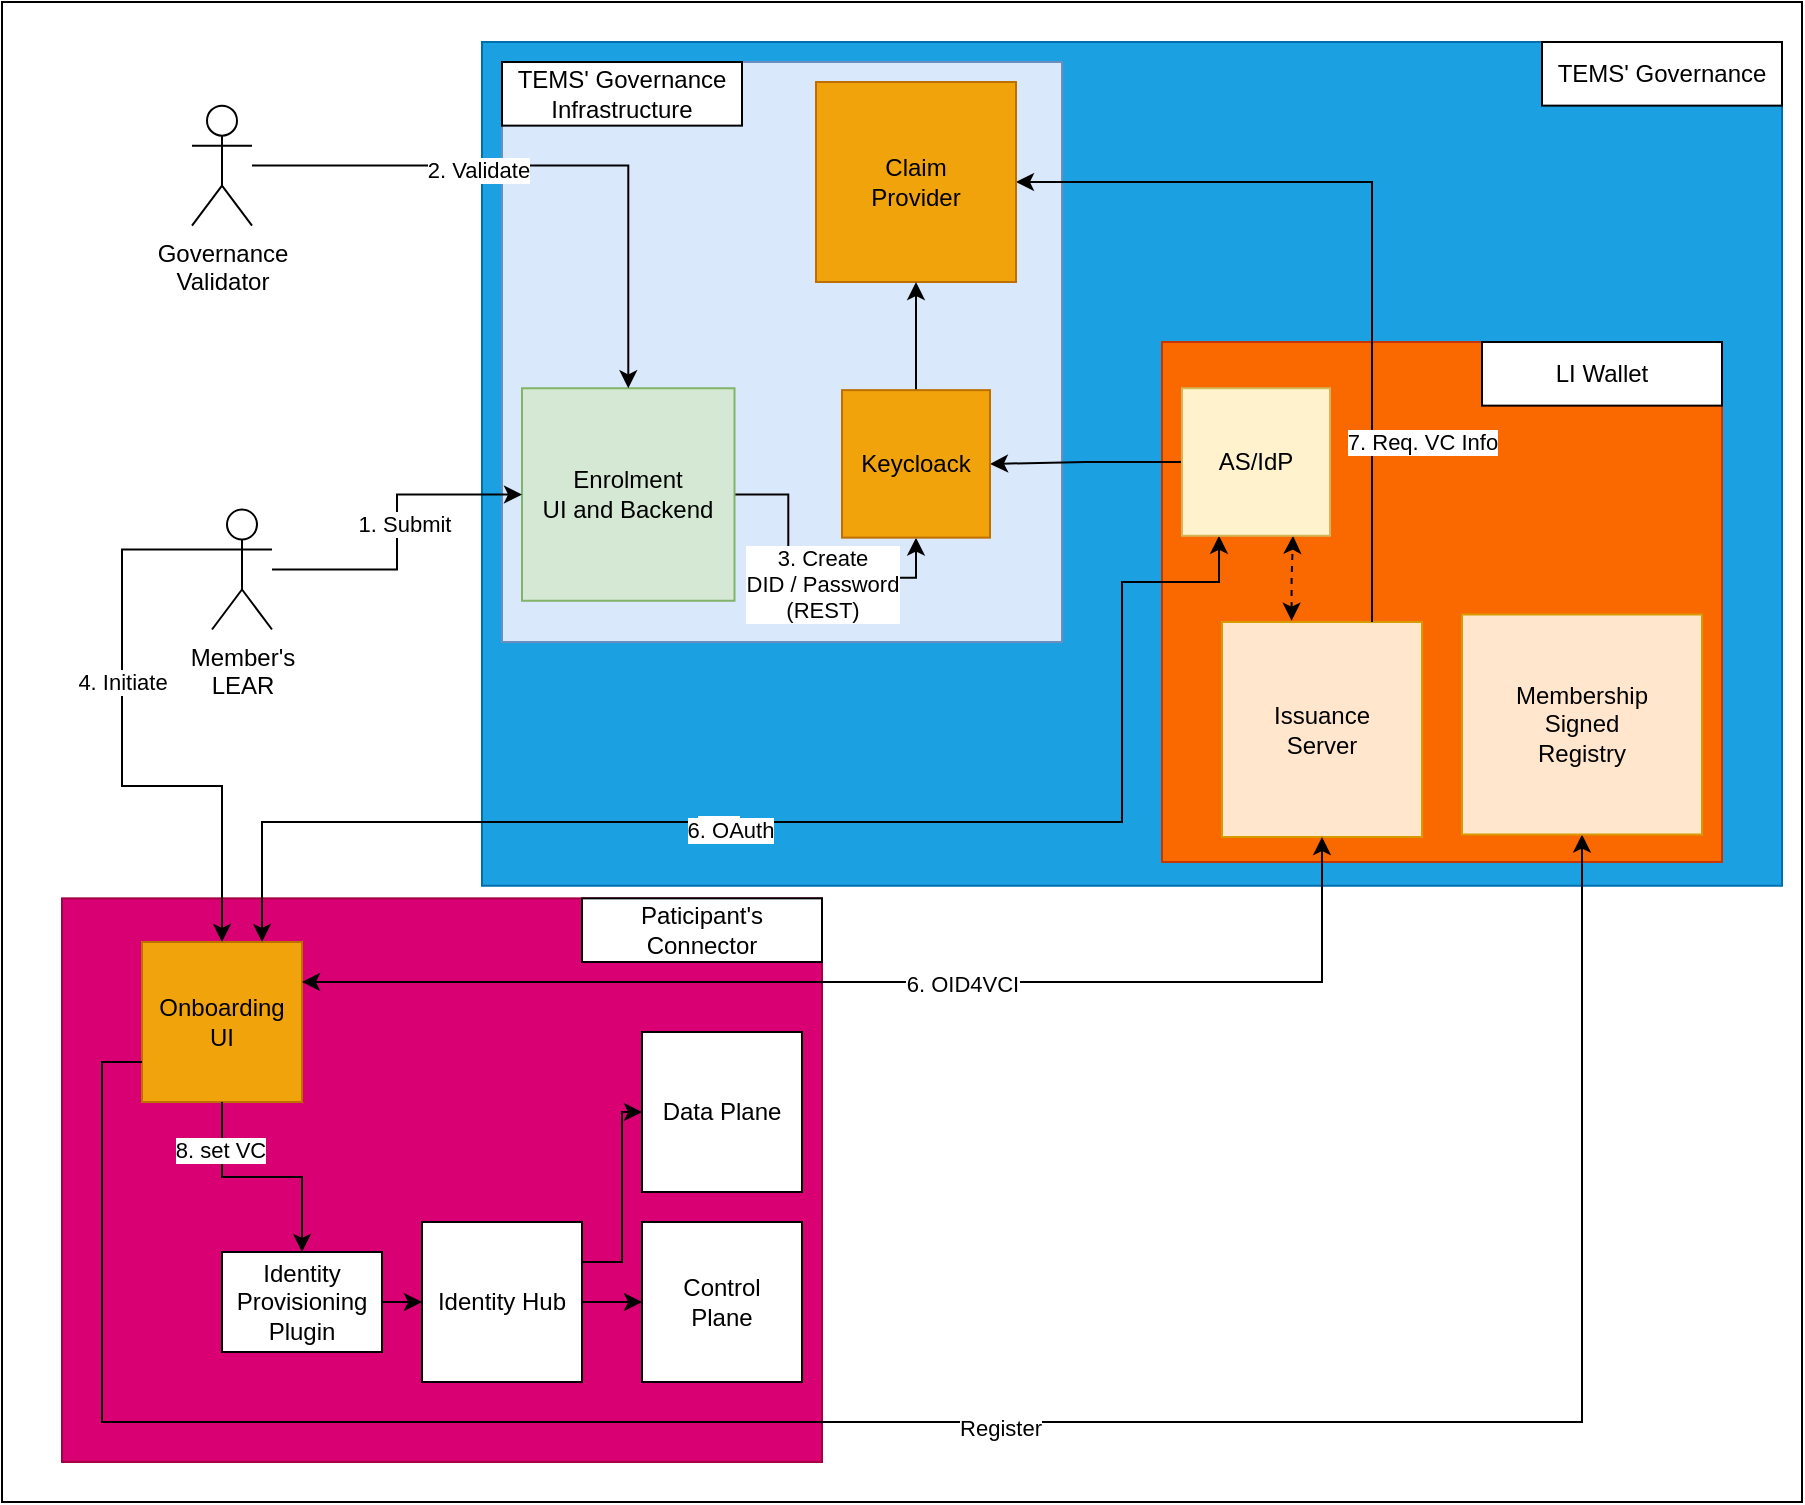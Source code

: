 <mxfile version="26.0.16">
  <diagram name="Page-1" id="qHh_DEwMQ2zBX-yBm9PX">
    <mxGraphModel dx="2261" dy="839" grid="1" gridSize="10" guides="1" tooltips="1" connect="1" arrows="1" fold="1" page="1" pageScale="1" pageWidth="827" pageHeight="1169" math="0" shadow="0">
      <root>
        <mxCell id="0" />
        <mxCell id="1" parent="0" />
        <mxCell id="Pzict6rE5WbOi0MzwCxy-28" value="" style="rounded=0;whiteSpace=wrap;html=1;fillColor=none;" parent="1" vertex="1">
          <mxGeometry x="40" y="530" width="120" height="200" as="geometry" />
        </mxCell>
        <mxCell id="Pzict6rE5WbOi0MzwCxy-6" value="" style="rounded=0;whiteSpace=wrap;html=1;" parent="1" vertex="1">
          <mxGeometry x="-20" y="70" width="900" height="750" as="geometry" />
        </mxCell>
        <mxCell id="Pzict6rE5WbOi0MzwCxy-29" value="" style="rounded=0;whiteSpace=wrap;html=1;fillColor=#1ba1e2;fontColor=#ffffff;strokeColor=#006EAF;" parent="1" vertex="1">
          <mxGeometry x="220" y="90" width="650" height="421.88" as="geometry" />
        </mxCell>
        <mxCell id="OcH-Gw6TVEVZWwgZwP5O-20" value="" style="rounded=0;whiteSpace=wrap;html=1;fillColor=#fa6800;strokeColor=#C73500;fontColor=#000000;" parent="1" vertex="1">
          <mxGeometry x="560" y="240" width="280" height="260" as="geometry" />
        </mxCell>
        <mxCell id="G7SNNJJ8i718TlqXlyuN-13" value="" style="rounded=0;whiteSpace=wrap;html=1;fillColor=#dae8fc;strokeColor=#6c8ebf;" parent="1" vertex="1">
          <mxGeometry x="230" y="100" width="280" height="290" as="geometry" />
        </mxCell>
        <mxCell id="G7SNNJJ8i718TlqXlyuN-5" value="" style="group" parent="1" vertex="1" connectable="0">
          <mxGeometry x="110" y="600" width="280" height="200" as="geometry" />
        </mxCell>
        <mxCell id="OcH-Gw6TVEVZWwgZwP5O-7" value="" style="rounded=0;whiteSpace=wrap;html=1;" parent="G7SNNJJ8i718TlqXlyuN-5" vertex="1">
          <mxGeometry width="270" height="190.909" as="geometry" />
        </mxCell>
        <mxCell id="OcH-Gw6TVEVZWwgZwP5O-31" value="EDC" style="rounded=0;whiteSpace=wrap;html=1;strokeColor=none;" parent="G7SNNJJ8i718TlqXlyuN-5" vertex="1">
          <mxGeometry x="10" y="9.091" width="40" height="27.273" as="geometry" />
        </mxCell>
        <mxCell id="OcH-Gw6TVEVZWwgZwP5O-15" value="" style="rounded=0;whiteSpace=wrap;html=1;fillColor=#d80073;fontColor=#ffffff;strokeColor=#A50040;" parent="G7SNNJJ8i718TlqXlyuN-5" vertex="1">
          <mxGeometry x="-100" y="-81.818" width="380" height="281.818" as="geometry" />
        </mxCell>
        <mxCell id="G7SNNJJ8i718TlqXlyuN-1" value="Identity&lt;div&gt;Provisioning&lt;/div&gt;&lt;div&gt;Plugin&lt;/div&gt;" style="rounded=0;whiteSpace=wrap;html=1;" parent="G7SNNJJ8i718TlqXlyuN-5" vertex="1">
          <mxGeometry x="-20" y="95" width="80" height="50" as="geometry" />
        </mxCell>
        <mxCell id="OcH-Gw6TVEVZWwgZwP5O-8" value="Identity Hub" style="whiteSpace=wrap;html=1;aspect=fixed;" parent="G7SNNJJ8i718TlqXlyuN-5" vertex="1">
          <mxGeometry x="80" y="80" width="80" height="80" as="geometry" />
        </mxCell>
        <mxCell id="G7SNNJJ8i718TlqXlyuN-7" style="edgeStyle=orthogonalEdgeStyle;rounded=0;orthogonalLoop=1;jettySize=auto;html=1;exitX=1;exitY=0.5;exitDx=0;exitDy=0;entryX=0;entryY=0.5;entryDx=0;entryDy=0;" parent="G7SNNJJ8i718TlqXlyuN-5" source="G7SNNJJ8i718TlqXlyuN-1" target="OcH-Gw6TVEVZWwgZwP5O-8" edge="1">
          <mxGeometry relative="1" as="geometry" />
        </mxCell>
        <mxCell id="OcH-Gw6TVEVZWwgZwP5O-17" value="Onboarding UI" style="whiteSpace=wrap;html=1;aspect=fixed;fillColor=#f0a30a;strokeColor=#BD7000;fontColor=#000000;" parent="G7SNNJJ8i718TlqXlyuN-5" vertex="1">
          <mxGeometry x="-60" y="-60" width="80" height="80" as="geometry" />
        </mxCell>
        <mxCell id="G7SNNJJ8i718TlqXlyuN-6" style="edgeStyle=orthogonalEdgeStyle;rounded=0;orthogonalLoop=1;jettySize=auto;html=1;exitX=0.5;exitY=1;exitDx=0;exitDy=0;" parent="G7SNNJJ8i718TlqXlyuN-5" source="OcH-Gw6TVEVZWwgZwP5O-17" target="G7SNNJJ8i718TlqXlyuN-1" edge="1">
          <mxGeometry relative="1" as="geometry" />
        </mxCell>
        <mxCell id="s0rCqprWcfqDhQxbpzcD-1" value="8. set VC" style="edgeLabel;html=1;align=center;verticalAlign=middle;resizable=0;points=[];" vertex="1" connectable="0" parent="G7SNNJJ8i718TlqXlyuN-6">
          <mxGeometry x="-0.583" y="-1" relative="1" as="geometry">
            <mxPoint as="offset" />
          </mxGeometry>
        </mxCell>
        <mxCell id="v3vc5Tjy4B6Mg-112-fk-4" style="edgeStyle=orthogonalEdgeStyle;rounded=0;orthogonalLoop=1;jettySize=auto;html=1;exitX=1;exitY=0.5;exitDx=0;exitDy=0;entryX=0.5;entryY=1;entryDx=0;entryDy=0;" parent="1" source="OcH-Gw6TVEVZWwgZwP5O-1" target="Pzict6rE5WbOi0MzwCxy-25" edge="1">
          <mxGeometry relative="1" as="geometry" />
        </mxCell>
        <mxCell id="v3vc5Tjy4B6Mg-112-fk-5" value="3. Create&lt;div&gt;DID / Password&lt;/div&gt;&lt;div&gt;(REST)&lt;/div&gt;" style="edgeLabel;html=1;align=center;verticalAlign=middle;resizable=0;points=[];" parent="v3vc5Tjy4B6Mg-112-fk-4" vertex="1" connectable="0">
          <mxGeometry x="-0.146" relative="1" as="geometry">
            <mxPoint x="17" y="6" as="offset" />
          </mxGeometry>
        </mxCell>
        <mxCell id="OcH-Gw6TVEVZWwgZwP5O-1" value="Enrolment&lt;div&gt;UI and Backend&lt;/div&gt;" style="whiteSpace=wrap;html=1;aspect=fixed;fillColor=#d5e8d4;strokeColor=#82b366;" parent="1" vertex="1">
          <mxGeometry x="240" y="263.13" width="106.25" height="106.25" as="geometry" />
        </mxCell>
        <mxCell id="OcH-Gw6TVEVZWwgZwP5O-29" style="edgeStyle=orthogonalEdgeStyle;rounded=0;orthogonalLoop=1;jettySize=auto;html=1;entryX=0;entryY=0.5;entryDx=0;entryDy=0;" parent="1" source="OcH-Gw6TVEVZWwgZwP5O-2" target="OcH-Gw6TVEVZWwgZwP5O-1" edge="1">
          <mxGeometry relative="1" as="geometry" />
        </mxCell>
        <mxCell id="Pzict6rE5WbOi0MzwCxy-17" value="1. Submit" style="edgeLabel;html=1;align=center;verticalAlign=middle;resizable=0;points=[];" parent="OcH-Gw6TVEVZWwgZwP5O-29" vertex="1" connectable="0">
          <mxGeometry x="-0.092" y="-4" relative="1" as="geometry">
            <mxPoint x="-1" y="-12" as="offset" />
          </mxGeometry>
        </mxCell>
        <mxCell id="G7SNNJJ8i718TlqXlyuN-8" style="edgeStyle=orthogonalEdgeStyle;rounded=0;orthogonalLoop=1;jettySize=auto;html=1;entryX=0.5;entryY=0;entryDx=0;entryDy=0;exitX=0;exitY=0.333;exitDx=0;exitDy=0;exitPerimeter=0;" parent="1" source="OcH-Gw6TVEVZWwgZwP5O-2" target="OcH-Gw6TVEVZWwgZwP5O-17" edge="1">
          <mxGeometry relative="1" as="geometry">
            <mxPoint x="90" y="300" as="sourcePoint" />
            <Array as="points">
              <mxPoint x="40" y="344" />
              <mxPoint x="40" y="462" />
              <mxPoint x="90" y="462" />
            </Array>
          </mxGeometry>
        </mxCell>
        <mxCell id="Pzict6rE5WbOi0MzwCxy-19" value="4. Initiate" style="edgeLabel;html=1;align=center;verticalAlign=middle;resizable=0;points=[];" parent="G7SNNJJ8i718TlqXlyuN-8" vertex="1" connectable="0">
          <mxGeometry x="-0.04" y="-1" relative="1" as="geometry">
            <mxPoint x="1" y="-29" as="offset" />
          </mxGeometry>
        </mxCell>
        <mxCell id="OcH-Gw6TVEVZWwgZwP5O-2" value="Member&lt;span style=&quot;background-color: transparent; color: light-dark(rgb(0, 0, 0), rgb(255, 255, 255));&quot;&gt;&#39;s&lt;/span&gt;&lt;div&gt;&lt;span style=&quot;background-color: transparent; color: light-dark(rgb(0, 0, 0), rgb(255, 255, 255));&quot;&gt;LEAR&lt;/span&gt;&lt;/div&gt;" style="shape=umlActor;verticalLabelPosition=bottom;verticalAlign=top;html=1;outlineConnect=0;" parent="1" vertex="1">
          <mxGeometry x="85" y="323.75" width="30" height="60" as="geometry" />
        </mxCell>
        <mxCell id="OcH-Gw6TVEVZWwgZwP5O-12" style="edgeStyle=orthogonalEdgeStyle;rounded=0;orthogonalLoop=1;jettySize=auto;html=1;exitX=1;exitY=0.25;exitDx=0;exitDy=0;entryX=0;entryY=0.5;entryDx=0;entryDy=0;" parent="1" source="OcH-Gw6TVEVZWwgZwP5O-8" target="OcH-Gw6TVEVZWwgZwP5O-11" edge="1">
          <mxGeometry relative="1" as="geometry">
            <Array as="points">
              <mxPoint x="290" y="700" />
              <mxPoint x="290" y="625" />
            </Array>
          </mxGeometry>
        </mxCell>
        <mxCell id="OcH-Gw6TVEVZWwgZwP5O-14" style="edgeStyle=orthogonalEdgeStyle;rounded=0;orthogonalLoop=1;jettySize=auto;html=1;exitX=1;exitY=0.5;exitDx=0;exitDy=0;" parent="1" source="OcH-Gw6TVEVZWwgZwP5O-8" target="OcH-Gw6TVEVZWwgZwP5O-10" edge="1">
          <mxGeometry relative="1" as="geometry" />
        </mxCell>
        <mxCell id="OcH-Gw6TVEVZWwgZwP5O-10" value="Control&lt;div&gt;Plane&lt;/div&gt;" style="whiteSpace=wrap;html=1;aspect=fixed;" parent="1" vertex="1">
          <mxGeometry x="300" y="680" width="80" height="80" as="geometry" />
        </mxCell>
        <mxCell id="OcH-Gw6TVEVZWwgZwP5O-11" value="Data Plane" style="whiteSpace=wrap;html=1;aspect=fixed;" parent="1" vertex="1">
          <mxGeometry x="300" y="585" width="80" height="80" as="geometry" />
        </mxCell>
        <mxCell id="v3vc5Tjy4B6Mg-112-fk-3" style="edgeStyle=orthogonalEdgeStyle;rounded=0;orthogonalLoop=1;jettySize=auto;html=1;exitX=0.348;exitY=-0.006;exitDx=0;exitDy=0;entryX=0.75;entryY=1;entryDx=0;entryDy=0;dashed=1;startArrow=classic;startFill=1;exitPerimeter=0;" parent="1" source="OcH-Gw6TVEVZWwgZwP5O-21" target="G7SNNJJ8i718TlqXlyuN-15" edge="1">
          <mxGeometry relative="1" as="geometry" />
        </mxCell>
        <mxCell id="Pzict6rE5WbOi0MzwCxy-8" style="edgeStyle=orthogonalEdgeStyle;rounded=0;orthogonalLoop=1;jettySize=auto;html=1;entryX=0.5;entryY=1;entryDx=0;entryDy=0;exitX=0;exitY=0.75;exitDx=0;exitDy=0;" parent="1" source="OcH-Gw6TVEVZWwgZwP5O-17" target="Pzict6rE5WbOi0MzwCxy-7" edge="1">
          <mxGeometry relative="1" as="geometry">
            <Array as="points">
              <mxPoint x="30" y="600" />
              <mxPoint x="30" y="780" />
              <mxPoint x="770" y="780" />
            </Array>
          </mxGeometry>
        </mxCell>
        <mxCell id="Pzict6rE5WbOi0MzwCxy-27" value="Register" style="edgeLabel;html=1;align=center;verticalAlign=middle;resizable=0;points=[];" parent="Pzict6rE5WbOi0MzwCxy-8" vertex="1" connectable="0">
          <mxGeometry x="0.052" y="-3" relative="1" as="geometry">
            <mxPoint as="offset" />
          </mxGeometry>
        </mxCell>
        <mxCell id="OcH-Gw6TVEVZWwgZwP5O-21" value="Issuance&lt;div&gt;Server&lt;/div&gt;" style="rounded=0;whiteSpace=wrap;html=1;fillColor=#ffe6cc;strokeColor=#d79b00;" parent="1" vertex="1">
          <mxGeometry x="590" y="380" width="100" height="107.5" as="geometry" />
        </mxCell>
        <mxCell id="OcH-Gw6TVEVZWwgZwP5O-24" style="edgeStyle=orthogonalEdgeStyle;rounded=0;orthogonalLoop=1;jettySize=auto;html=1;exitX=0.5;exitY=1;exitDx=0;exitDy=0;entryX=1;entryY=0.25;entryDx=0;entryDy=0;startArrow=classic;startFill=1;" parent="1" source="OcH-Gw6TVEVZWwgZwP5O-21" target="OcH-Gw6TVEVZWwgZwP5O-17" edge="1">
          <mxGeometry relative="1" as="geometry" />
        </mxCell>
        <mxCell id="G7SNNJJ8i718TlqXlyuN-21" value="6. OID4VCI" style="edgeLabel;html=1;align=center;verticalAlign=middle;resizable=0;points=[];" parent="OcH-Gw6TVEVZWwgZwP5O-24" vertex="1" connectable="0">
          <mxGeometry x="-0.132" y="1" relative="1" as="geometry">
            <mxPoint as="offset" />
          </mxGeometry>
        </mxCell>
        <mxCell id="G7SNNJJ8i718TlqXlyuN-18" style="edgeStyle=orthogonalEdgeStyle;rounded=0;orthogonalLoop=1;jettySize=auto;html=1;exitX=1;exitY=0.5;exitDx=0;exitDy=0;entryX=0.75;entryY=0;entryDx=0;entryDy=0;endArrow=none;startFill=1;startArrow=classic;" parent="1" source="G7SNNJJ8i718TlqXlyuN-14" target="OcH-Gw6TVEVZWwgZwP5O-21" edge="1">
          <mxGeometry relative="1" as="geometry">
            <Array as="points">
              <mxPoint x="665" y="160" />
            </Array>
          </mxGeometry>
        </mxCell>
        <mxCell id="Pzict6rE5WbOi0MzwCxy-21" value="7. Req. VC Info" style="edgeLabel;html=1;align=center;verticalAlign=middle;resizable=0;points=[];" parent="G7SNNJJ8i718TlqXlyuN-18" vertex="1" connectable="0">
          <mxGeometry x="0.054" relative="1" as="geometry">
            <mxPoint x="25" y="98" as="offset" />
          </mxGeometry>
        </mxCell>
        <mxCell id="G7SNNJJ8i718TlqXlyuN-14" value="Claim&lt;div&gt;Provider&lt;/div&gt;" style="rounded=0;whiteSpace=wrap;html=1;fillColor=#f0a30a;strokeColor=#BD7000;fontColor=#000000;" parent="1" vertex="1">
          <mxGeometry x="387" y="110" width="100" height="100" as="geometry" />
        </mxCell>
        <mxCell id="G7SNNJJ8i718TlqXlyuN-22" style="edgeStyle=orthogonalEdgeStyle;rounded=0;orthogonalLoop=1;jettySize=auto;html=1;exitX=0.25;exitY=1;exitDx=0;exitDy=0;entryX=0.75;entryY=0;entryDx=0;entryDy=0;startArrow=classic;startFill=1;" parent="1" source="G7SNNJJ8i718TlqXlyuN-15" target="OcH-Gw6TVEVZWwgZwP5O-17" edge="1">
          <mxGeometry relative="1" as="geometry">
            <Array as="points">
              <mxPoint x="589" y="360" />
              <mxPoint x="540" y="360" />
              <mxPoint x="540" y="480" />
              <mxPoint x="110" y="480" />
            </Array>
          </mxGeometry>
        </mxCell>
        <mxCell id="G7SNNJJ8i718TlqXlyuN-25" value="Text" style="edgeLabel;html=1;align=center;verticalAlign=middle;resizable=0;points=[];" parent="G7SNNJJ8i718TlqXlyuN-22" vertex="1" connectable="0">
          <mxGeometry x="0.17" y="3" relative="1" as="geometry">
            <mxPoint x="5" as="offset" />
          </mxGeometry>
        </mxCell>
        <mxCell id="G7SNNJJ8i718TlqXlyuN-26" value="6. OAuth" style="edgeLabel;html=1;align=center;verticalAlign=middle;resizable=0;points=[];" parent="G7SNNJJ8i718TlqXlyuN-22" vertex="1" connectable="0">
          <mxGeometry x="0.137" y="4" relative="1" as="geometry">
            <mxPoint as="offset" />
          </mxGeometry>
        </mxCell>
        <mxCell id="Pzict6rE5WbOi0MzwCxy-26" style="edgeStyle=orthogonalEdgeStyle;rounded=0;orthogonalLoop=1;jettySize=auto;html=1;exitX=0;exitY=0.5;exitDx=0;exitDy=0;entryX=1;entryY=0.5;entryDx=0;entryDy=0;" parent="1" source="G7SNNJJ8i718TlqXlyuN-15" target="Pzict6rE5WbOi0MzwCxy-25" edge="1">
          <mxGeometry relative="1" as="geometry" />
        </mxCell>
        <mxCell id="G7SNNJJ8i718TlqXlyuN-15" value="AS/IdP" style="rounded=0;whiteSpace=wrap;html=1;fillColor=#fff2cc;strokeColor=#d6b656;" parent="1" vertex="1">
          <mxGeometry x="570" y="263.13" width="74" height="73.75" as="geometry" />
        </mxCell>
        <mxCell id="Pzict6rE5WbOi0MzwCxy-7" value="Membership&lt;div&gt;Signed&lt;/div&gt;&lt;div&gt;Registry&lt;/div&gt;" style="rounded=0;whiteSpace=wrap;html=1;fillColor=#ffe6cc;strokeColor=#d79b00;" parent="1" vertex="1">
          <mxGeometry x="710" y="376.25" width="120" height="110" as="geometry" />
        </mxCell>
        <mxCell id="Pzict6rE5WbOi0MzwCxy-16" style="edgeStyle=orthogonalEdgeStyle;rounded=0;orthogonalLoop=1;jettySize=auto;html=1;" parent="1" source="Pzict6rE5WbOi0MzwCxy-11" target="OcH-Gw6TVEVZWwgZwP5O-1" edge="1">
          <mxGeometry relative="1" as="geometry">
            <mxPoint x="105" y="130" as="sourcePoint" />
            <Array as="points" />
          </mxGeometry>
        </mxCell>
        <mxCell id="Pzict6rE5WbOi0MzwCxy-18" value="2. Validate" style="edgeLabel;html=1;align=center;verticalAlign=middle;resizable=0;points=[];" parent="Pzict6rE5WbOi0MzwCxy-16" vertex="1" connectable="0">
          <mxGeometry x="-0.248" y="-2" relative="1" as="geometry">
            <mxPoint as="offset" />
          </mxGeometry>
        </mxCell>
        <mxCell id="Pzict6rE5WbOi0MzwCxy-11" value="Governance&lt;div&gt;Validator&lt;/div&gt;" style="shape=umlActor;verticalLabelPosition=bottom;verticalAlign=top;html=1;outlineConnect=0;" parent="1" vertex="1">
          <mxGeometry x="75" y="121.82" width="30" height="60" as="geometry" />
        </mxCell>
        <mxCell id="Pzict6rE5WbOi0MzwCxy-30" style="edgeStyle=orthogonalEdgeStyle;rounded=0;orthogonalLoop=1;jettySize=auto;html=1;exitX=0.5;exitY=0;exitDx=0;exitDy=0;entryX=0.5;entryY=1;entryDx=0;entryDy=0;" parent="1" source="Pzict6rE5WbOi0MzwCxy-25" target="G7SNNJJ8i718TlqXlyuN-14" edge="1">
          <mxGeometry relative="1" as="geometry" />
        </mxCell>
        <mxCell id="Pzict6rE5WbOi0MzwCxy-25" value="&lt;div&gt;Keycloack&lt;/div&gt;" style="rounded=0;whiteSpace=wrap;html=1;fillColor=#f0a30a;strokeColor=#BD7000;fontColor=#000000;" parent="1" vertex="1">
          <mxGeometry x="400" y="264.07" width="74" height="73.75" as="geometry" />
        </mxCell>
        <mxCell id="Pzict6rE5WbOi0MzwCxy-32" value="Paticipant&#39;s&lt;div&gt;Connector&lt;/div&gt;" style="rounded=0;whiteSpace=wrap;html=1;" parent="1" vertex="1">
          <mxGeometry x="270" y="518.18" width="120" height="31.82" as="geometry" />
        </mxCell>
        <mxCell id="Pzict6rE5WbOi0MzwCxy-33" value="TEMS&#39; Governance" style="rounded=0;whiteSpace=wrap;html=1;" parent="1" vertex="1">
          <mxGeometry x="750" y="90.0" width="120" height="31.82" as="geometry" />
        </mxCell>
        <mxCell id="Pzict6rE5WbOi0MzwCxy-34" value="LI Wallet" style="rounded=0;whiteSpace=wrap;html=1;" parent="1" vertex="1">
          <mxGeometry x="720" y="240.0" width="120" height="31.82" as="geometry" />
        </mxCell>
        <mxCell id="Pzict6rE5WbOi0MzwCxy-35" value="TEMS&#39; Governance&lt;div&gt;Infrastructure&lt;/div&gt;" style="rounded=0;whiteSpace=wrap;html=1;" parent="1" vertex="1">
          <mxGeometry x="230" y="100.0" width="120" height="31.82" as="geometry" />
        </mxCell>
      </root>
    </mxGraphModel>
  </diagram>
</mxfile>
